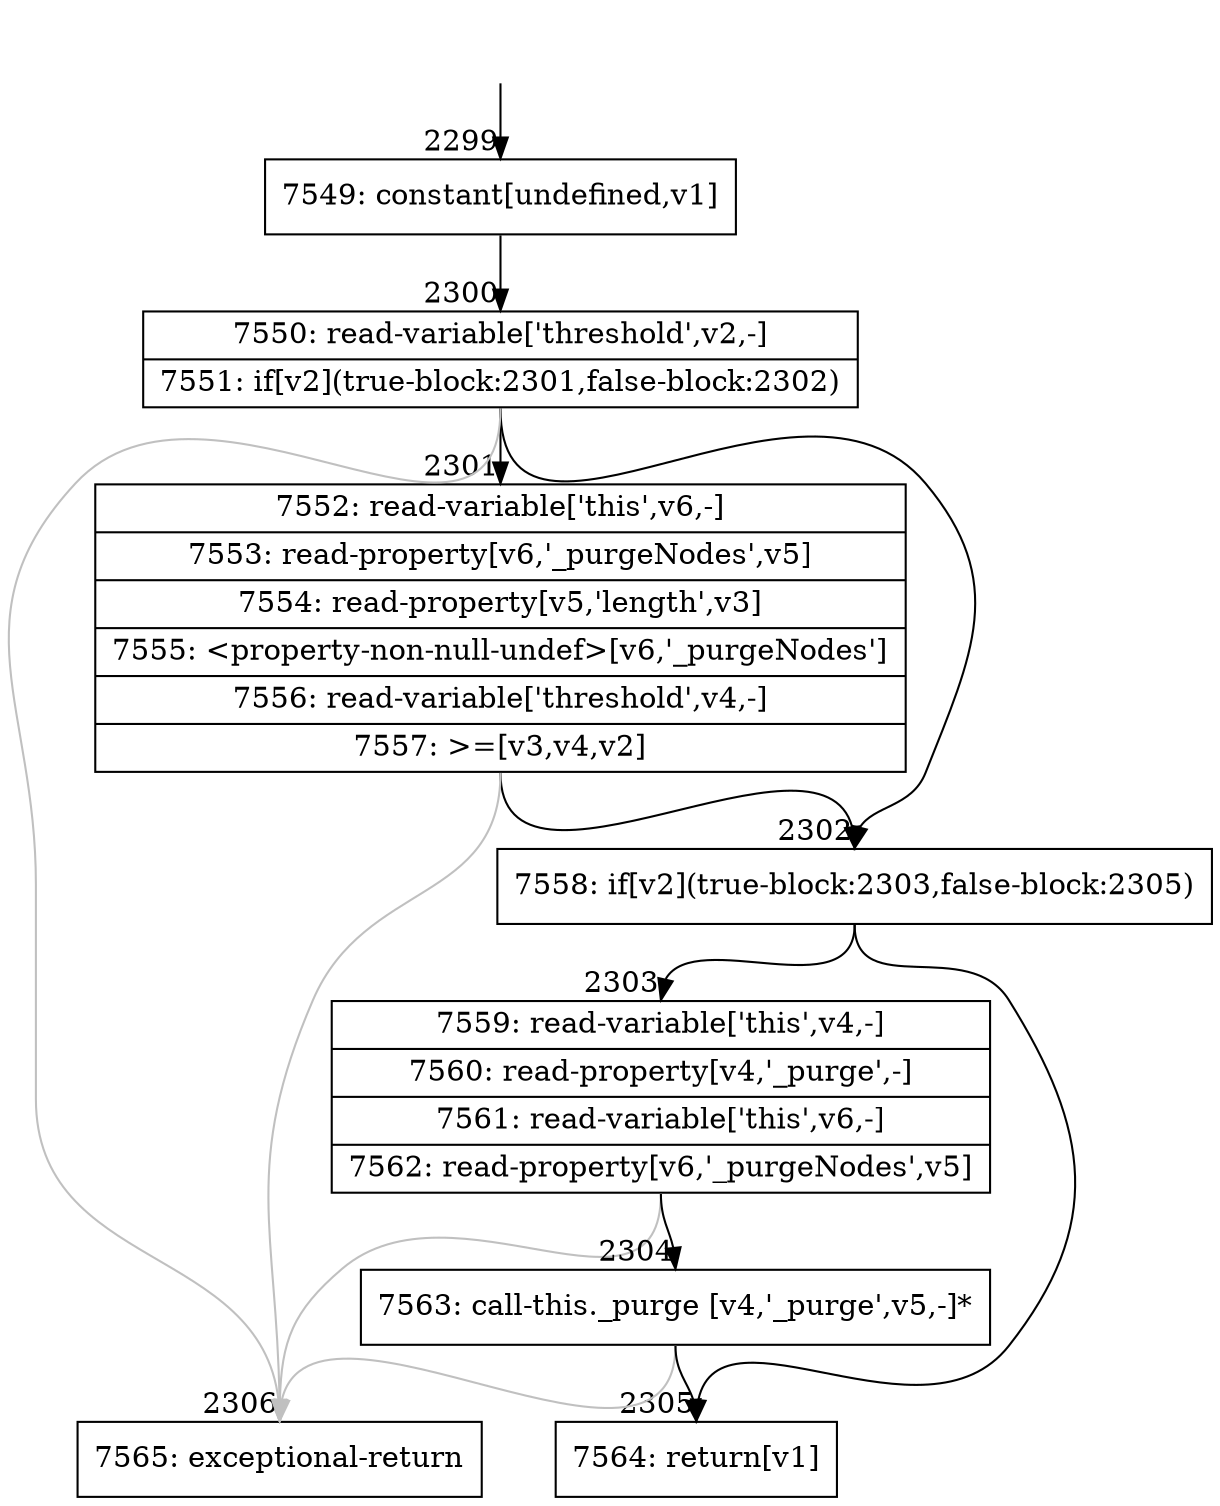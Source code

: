 digraph {
rankdir="TD"
BB_entry114[shape=none,label=""];
BB_entry114 -> BB2299 [tailport=s, headport=n, headlabel="    2299"]
BB2299 [shape=record label="{7549: constant[undefined,v1]}" ] 
BB2299 -> BB2300 [tailport=s, headport=n, headlabel="      2300"]
BB2300 [shape=record label="{7550: read-variable['threshold',v2,-]|7551: if[v2](true-block:2301,false-block:2302)}" ] 
BB2300 -> BB2302 [tailport=s, headport=n, headlabel="      2302"]
BB2300 -> BB2301 [tailport=s, headport=n, headlabel="      2301"]
BB2300 -> BB2306 [tailport=s, headport=n, color=gray, headlabel="      2306"]
BB2301 [shape=record label="{7552: read-variable['this',v6,-]|7553: read-property[v6,'_purgeNodes',v5]|7554: read-property[v5,'length',v3]|7555: \<property-non-null-undef\>[v6,'_purgeNodes']|7556: read-variable['threshold',v4,-]|7557: \>=[v3,v4,v2]}" ] 
BB2301 -> BB2302 [tailport=s, headport=n]
BB2301 -> BB2306 [tailport=s, headport=n, color=gray]
BB2302 [shape=record label="{7558: if[v2](true-block:2303,false-block:2305)}" ] 
BB2302 -> BB2303 [tailport=s, headport=n, headlabel="      2303"]
BB2302 -> BB2305 [tailport=s, headport=n, headlabel="      2305"]
BB2303 [shape=record label="{7559: read-variable['this',v4,-]|7560: read-property[v4,'_purge',-]|7561: read-variable['this',v6,-]|7562: read-property[v6,'_purgeNodes',v5]}" ] 
BB2303 -> BB2304 [tailport=s, headport=n, headlabel="      2304"]
BB2303 -> BB2306 [tailport=s, headport=n, color=gray]
BB2304 [shape=record label="{7563: call-this._purge [v4,'_purge',v5,-]*}" ] 
BB2304 -> BB2305 [tailport=s, headport=n]
BB2304 -> BB2306 [tailport=s, headport=n, color=gray]
BB2305 [shape=record label="{7564: return[v1]}" ] 
BB2306 [shape=record label="{7565: exceptional-return}" ] 
//#$~ 4148
}
